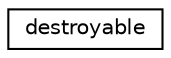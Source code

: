 digraph "Graphical Class Hierarchy"
{
  edge [fontname="Helvetica",fontsize="10",labelfontname="Helvetica",labelfontsize="10"];
  node [fontname="Helvetica",fontsize="10",shape=record];
  rankdir="LR";
  Node0 [label="destroyable",height=0.2,width=0.4,color="black", fillcolor="white", style="filled",URL="$structdestroyable.html"];
}
